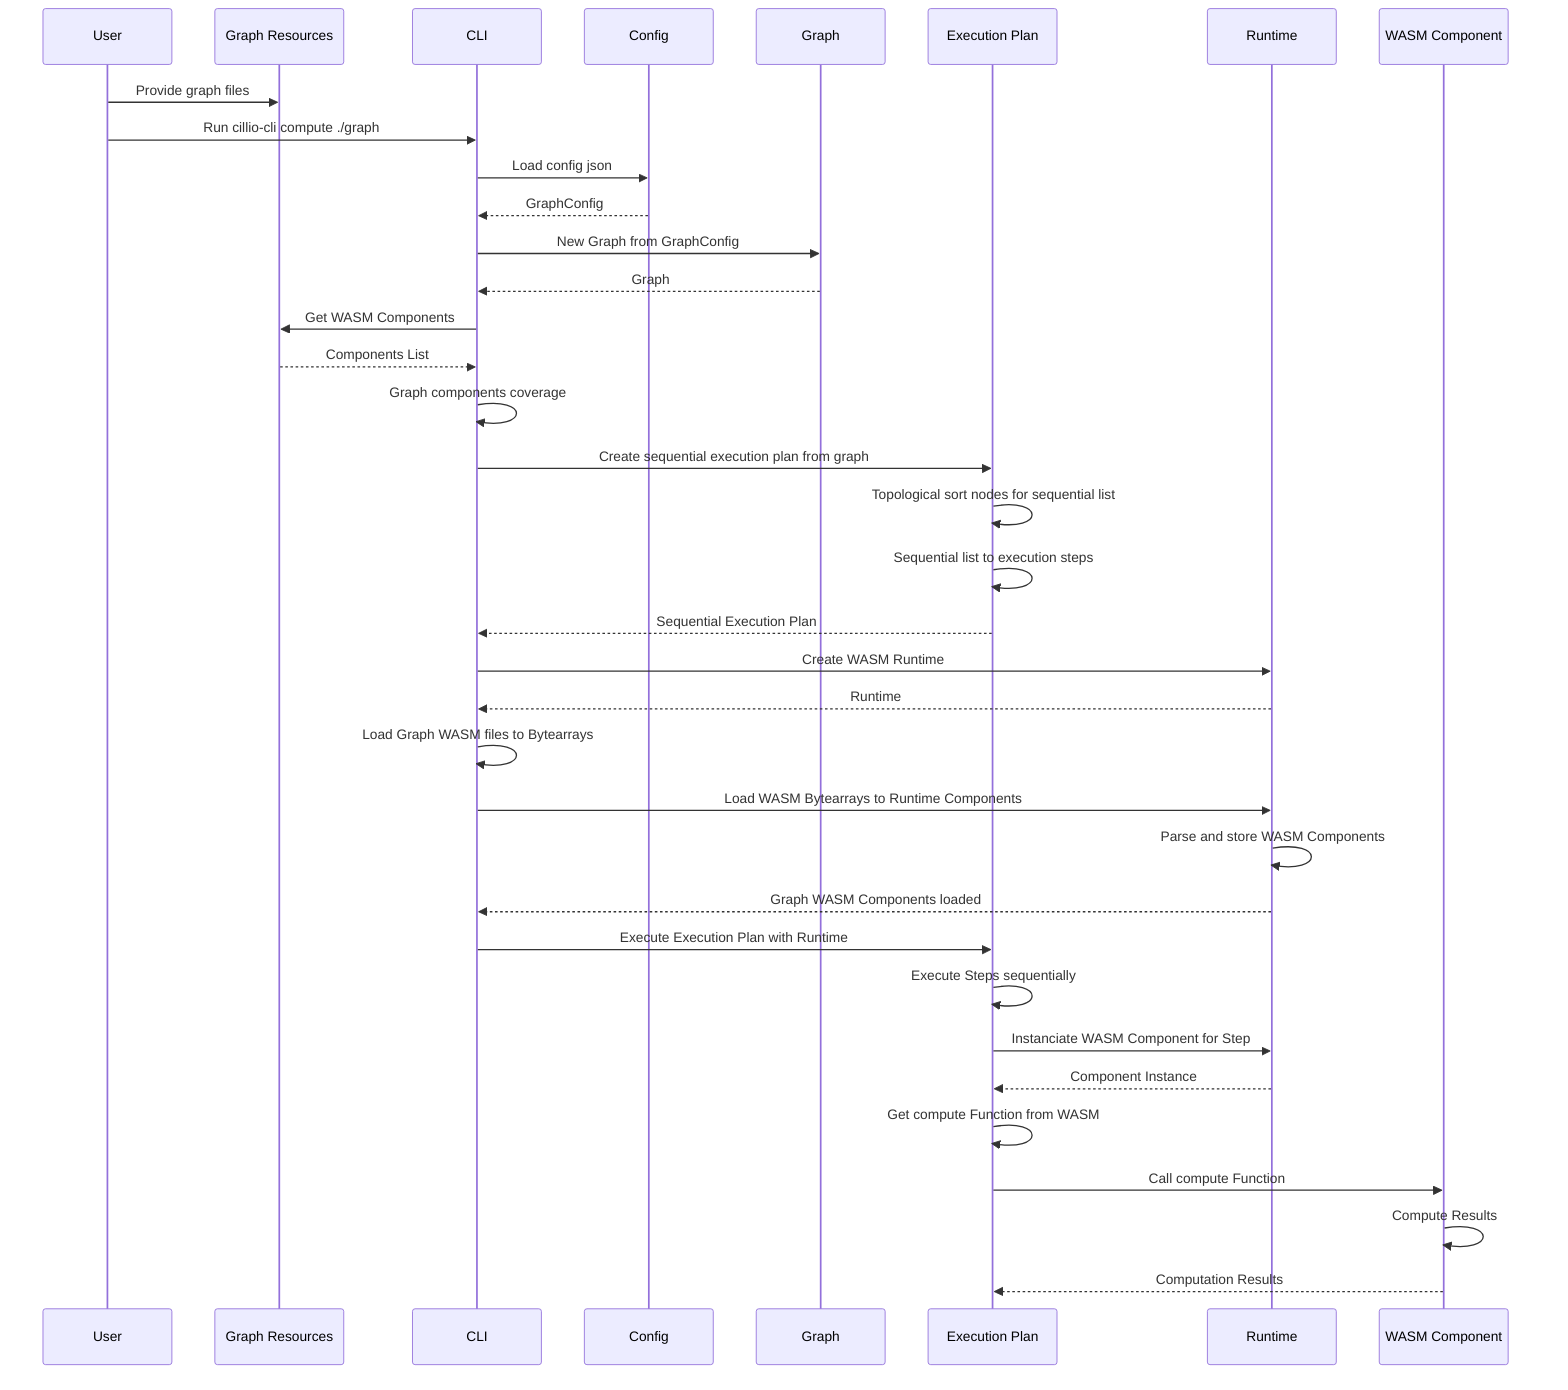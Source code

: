sequenceDiagram

participant User as User
participant Res as Graph Resources
participant Cli as CLI
participant Config
participant Graph as Graph
participant ExecPlan as Execution Plan
participant Runtime as Runtime
participant Component as WASM Component

User ->> Res: Provide graph files
User ->> Cli: Run cillio-cli compute ./graph

Cli ->> Config: Load config json
Config -->> Cli: GraphConfig
Cli ->> Graph: New Graph from GraphConfig
Graph -->> Cli: Graph

Cli ->> Res: Get WASM Components
Res -->> Cli: Components List
Cli ->> Cli: Graph components coverage

Cli ->> ExecPlan: Create sequential execution plan from graph
ExecPlan ->> ExecPlan: Topological sort nodes for sequential list
ExecPlan ->> ExecPlan: Sequential list to execution steps
ExecPlan -->> Cli: Sequential Execution Plan

Cli ->> Runtime: Create WASM Runtime
Runtime -->> Cli: Runtime
Cli ->> Cli: Load Graph WASM files to Bytearrays
Cli ->> Runtime: Load WASM Bytearrays to Runtime Components
Runtime ->> Runtime: Parse and store WASM Components
Runtime -->> Cli: Graph WASM Components loaded

Cli ->> ExecPlan: Execute Execution Plan with Runtime
ExecPlan ->> ExecPlan: Execute Steps sequentially
ExecPlan ->> Runtime: Instanciate WASM Component for Step
Runtime -->> ExecPlan: Component Instance
ExecPlan ->> ExecPlan: Get compute Function from WASM
ExecPlan ->> Component: Call compute Function
Component ->> Component: Compute Results
Component -->> ExecPlan: Computation Results